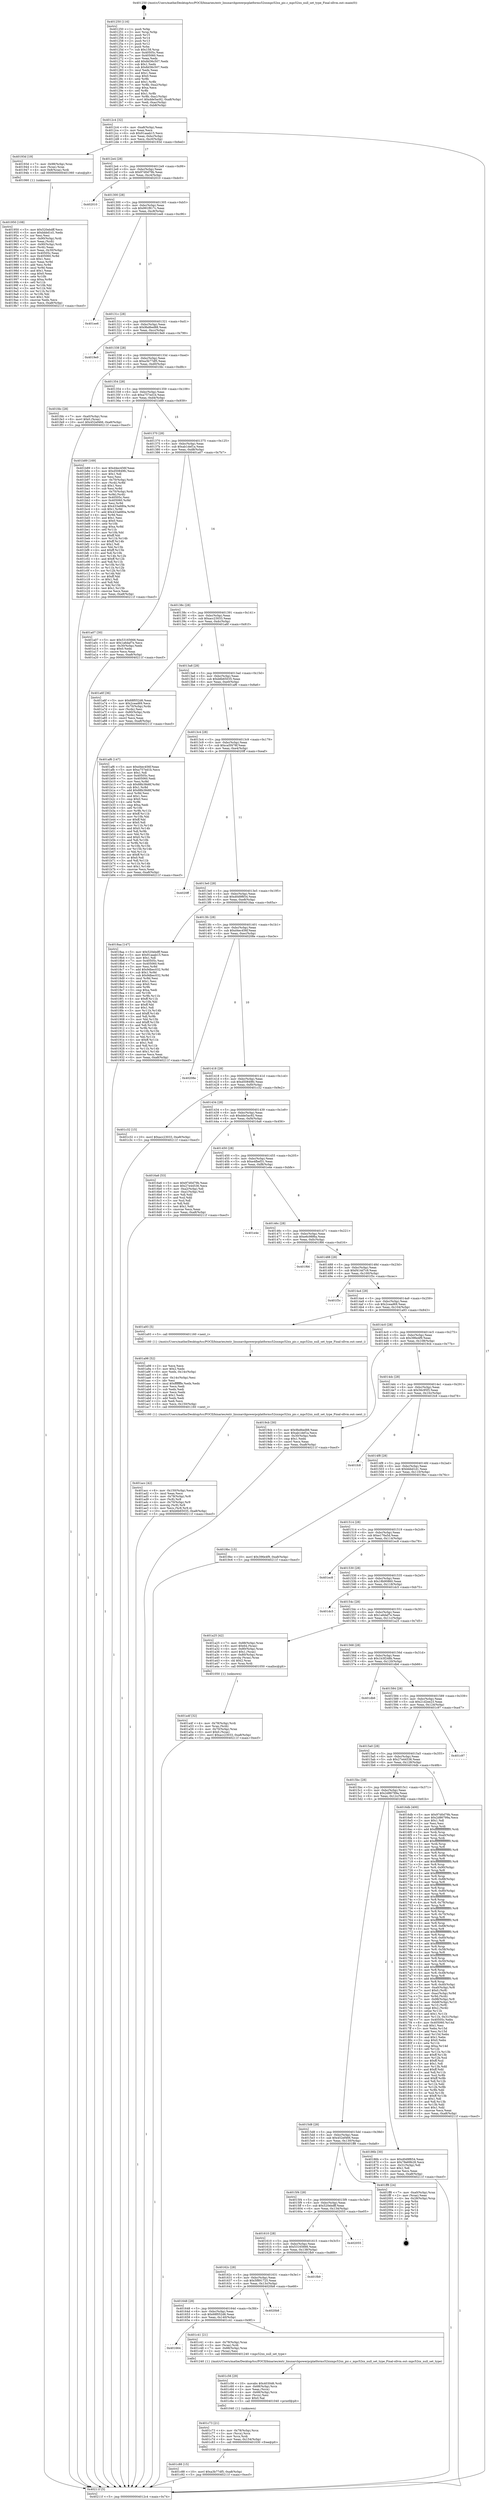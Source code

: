 digraph "0x401250" {
  label = "0x401250 (/mnt/c/Users/mathe/Desktop/tcc/POCII/binaries/extr_linuxarchpowerpcplatforms52xxmpc52xx_pic.c_mpc52xx_null_set_type_Final-ollvm.out::main(0))"
  labelloc = "t"
  node[shape=record]

  Entry [label="",width=0.3,height=0.3,shape=circle,fillcolor=black,style=filled]
  "0x4012c4" [label="{
     0x4012c4 [32]\l
     | [instrs]\l
     &nbsp;&nbsp;0x4012c4 \<+6\>: mov -0xa8(%rbp),%eax\l
     &nbsp;&nbsp;0x4012ca \<+2\>: mov %eax,%ecx\l
     &nbsp;&nbsp;0x4012cc \<+6\>: sub $0x91aaab15,%ecx\l
     &nbsp;&nbsp;0x4012d2 \<+6\>: mov %eax,-0xbc(%rbp)\l
     &nbsp;&nbsp;0x4012d8 \<+6\>: mov %ecx,-0xc0(%rbp)\l
     &nbsp;&nbsp;0x4012de \<+6\>: je 000000000040193d \<main+0x6ed\>\l
  }"]
  "0x40193d" [label="{
     0x40193d [19]\l
     | [instrs]\l
     &nbsp;&nbsp;0x40193d \<+7\>: mov -0x98(%rbp),%rax\l
     &nbsp;&nbsp;0x401944 \<+3\>: mov (%rax),%rax\l
     &nbsp;&nbsp;0x401947 \<+4\>: mov 0x8(%rax),%rdi\l
     &nbsp;&nbsp;0x40194b \<+5\>: call 0000000000401060 \<atoi@plt\>\l
     | [calls]\l
     &nbsp;&nbsp;0x401060 \{1\} (unknown)\l
  }"]
  "0x4012e4" [label="{
     0x4012e4 [28]\l
     | [instrs]\l
     &nbsp;&nbsp;0x4012e4 \<+5\>: jmp 00000000004012e9 \<main+0x99\>\l
     &nbsp;&nbsp;0x4012e9 \<+6\>: mov -0xbc(%rbp),%eax\l
     &nbsp;&nbsp;0x4012ef \<+5\>: sub $0x97d0d79b,%eax\l
     &nbsp;&nbsp;0x4012f4 \<+6\>: mov %eax,-0xc4(%rbp)\l
     &nbsp;&nbsp;0x4012fa \<+6\>: je 0000000000402010 \<main+0xdc0\>\l
  }"]
  Exit [label="",width=0.3,height=0.3,shape=circle,fillcolor=black,style=filled,peripheries=2]
  "0x402010" [label="{
     0x402010\l
  }", style=dashed]
  "0x401300" [label="{
     0x401300 [28]\l
     | [instrs]\l
     &nbsp;&nbsp;0x401300 \<+5\>: jmp 0000000000401305 \<main+0xb5\>\l
     &nbsp;&nbsp;0x401305 \<+6\>: mov -0xbc(%rbp),%eax\l
     &nbsp;&nbsp;0x40130b \<+5\>: sub $0x991f817c,%eax\l
     &nbsp;&nbsp;0x401310 \<+6\>: mov %eax,-0xc8(%rbp)\l
     &nbsp;&nbsp;0x401316 \<+6\>: je 0000000000401ee6 \<main+0xc96\>\l
  }"]
  "0x401c88" [label="{
     0x401c88 [15]\l
     | [instrs]\l
     &nbsp;&nbsp;0x401c88 \<+10\>: movl $0xa3b77df5,-0xa8(%rbp)\l
     &nbsp;&nbsp;0x401c92 \<+5\>: jmp 000000000040211f \<main+0xecf\>\l
  }"]
  "0x401ee6" [label="{
     0x401ee6\l
  }", style=dashed]
  "0x40131c" [label="{
     0x40131c [28]\l
     | [instrs]\l
     &nbsp;&nbsp;0x40131c \<+5\>: jmp 0000000000401321 \<main+0xd1\>\l
     &nbsp;&nbsp;0x401321 \<+6\>: mov -0xbc(%rbp),%eax\l
     &nbsp;&nbsp;0x401327 \<+5\>: sub $0x9bd6ed88,%eax\l
     &nbsp;&nbsp;0x40132c \<+6\>: mov %eax,-0xcc(%rbp)\l
     &nbsp;&nbsp;0x401332 \<+6\>: je 00000000004019e9 \<main+0x799\>\l
  }"]
  "0x401c73" [label="{
     0x401c73 [21]\l
     | [instrs]\l
     &nbsp;&nbsp;0x401c73 \<+4\>: mov -0x78(%rbp),%rcx\l
     &nbsp;&nbsp;0x401c77 \<+3\>: mov (%rcx),%rcx\l
     &nbsp;&nbsp;0x401c7a \<+3\>: mov %rcx,%rdi\l
     &nbsp;&nbsp;0x401c7d \<+6\>: mov %eax,-0x154(%rbp)\l
     &nbsp;&nbsp;0x401c83 \<+5\>: call 0000000000401030 \<free@plt\>\l
     | [calls]\l
     &nbsp;&nbsp;0x401030 \{1\} (unknown)\l
  }"]
  "0x4019e9" [label="{
     0x4019e9\l
  }", style=dashed]
  "0x401338" [label="{
     0x401338 [28]\l
     | [instrs]\l
     &nbsp;&nbsp;0x401338 \<+5\>: jmp 000000000040133d \<main+0xed\>\l
     &nbsp;&nbsp;0x40133d \<+6\>: mov -0xbc(%rbp),%eax\l
     &nbsp;&nbsp;0x401343 \<+5\>: sub $0xa3b77df5,%eax\l
     &nbsp;&nbsp;0x401348 \<+6\>: mov %eax,-0xd0(%rbp)\l
     &nbsp;&nbsp;0x40134e \<+6\>: je 0000000000401fdc \<main+0xd8c\>\l
  }"]
  "0x401c56" [label="{
     0x401c56 [29]\l
     | [instrs]\l
     &nbsp;&nbsp;0x401c56 \<+10\>: movabs $0x4030d6,%rdi\l
     &nbsp;&nbsp;0x401c60 \<+4\>: mov -0x68(%rbp),%rcx\l
     &nbsp;&nbsp;0x401c64 \<+2\>: mov %eax,(%rcx)\l
     &nbsp;&nbsp;0x401c66 \<+4\>: mov -0x68(%rbp),%rcx\l
     &nbsp;&nbsp;0x401c6a \<+2\>: mov (%rcx),%esi\l
     &nbsp;&nbsp;0x401c6c \<+2\>: mov $0x0,%al\l
     &nbsp;&nbsp;0x401c6e \<+5\>: call 0000000000401040 \<printf@plt\>\l
     | [calls]\l
     &nbsp;&nbsp;0x401040 \{1\} (unknown)\l
  }"]
  "0x401fdc" [label="{
     0x401fdc [28]\l
     | [instrs]\l
     &nbsp;&nbsp;0x401fdc \<+7\>: mov -0xa0(%rbp),%rax\l
     &nbsp;&nbsp;0x401fe3 \<+6\>: movl $0x0,(%rax)\l
     &nbsp;&nbsp;0x401fe9 \<+10\>: movl $0x452ef466,-0xa8(%rbp)\l
     &nbsp;&nbsp;0x401ff3 \<+5\>: jmp 000000000040211f \<main+0xecf\>\l
  }"]
  "0x401354" [label="{
     0x401354 [28]\l
     | [instrs]\l
     &nbsp;&nbsp;0x401354 \<+5\>: jmp 0000000000401359 \<main+0x109\>\l
     &nbsp;&nbsp;0x401359 \<+6\>: mov -0xbc(%rbp),%eax\l
     &nbsp;&nbsp;0x40135f \<+5\>: sub $0xa757ed1b,%eax\l
     &nbsp;&nbsp;0x401364 \<+6\>: mov %eax,-0xd4(%rbp)\l
     &nbsp;&nbsp;0x40136a \<+6\>: je 0000000000401b89 \<main+0x939\>\l
  }"]
  "0x401664" [label="{
     0x401664\l
  }", style=dashed]
  "0x401b89" [label="{
     0x401b89 [169]\l
     | [instrs]\l
     &nbsp;&nbsp;0x401b89 \<+5\>: mov $0xd4ec456f,%eax\l
     &nbsp;&nbsp;0x401b8e \<+5\>: mov $0xd50849fc,%ecx\l
     &nbsp;&nbsp;0x401b93 \<+2\>: mov $0x1,%dl\l
     &nbsp;&nbsp;0x401b95 \<+2\>: xor %esi,%esi\l
     &nbsp;&nbsp;0x401b97 \<+4\>: mov -0x70(%rbp),%rdi\l
     &nbsp;&nbsp;0x401b9b \<+3\>: mov (%rdi),%r8d\l
     &nbsp;&nbsp;0x401b9e \<+3\>: sub $0x1,%esi\l
     &nbsp;&nbsp;0x401ba1 \<+3\>: sub %esi,%r8d\l
     &nbsp;&nbsp;0x401ba4 \<+4\>: mov -0x70(%rbp),%rdi\l
     &nbsp;&nbsp;0x401ba8 \<+3\>: mov %r8d,(%rdi)\l
     &nbsp;&nbsp;0x401bab \<+7\>: mov 0x40505c,%esi\l
     &nbsp;&nbsp;0x401bb2 \<+8\>: mov 0x405060,%r8d\l
     &nbsp;&nbsp;0x401bba \<+3\>: mov %esi,%r9d\l
     &nbsp;&nbsp;0x401bbd \<+7\>: sub $0x433a680a,%r9d\l
     &nbsp;&nbsp;0x401bc4 \<+4\>: sub $0x1,%r9d\l
     &nbsp;&nbsp;0x401bc8 \<+7\>: add $0x433a680a,%r9d\l
     &nbsp;&nbsp;0x401bcf \<+4\>: imul %r9d,%esi\l
     &nbsp;&nbsp;0x401bd3 \<+3\>: and $0x1,%esi\l
     &nbsp;&nbsp;0x401bd6 \<+3\>: cmp $0x0,%esi\l
     &nbsp;&nbsp;0x401bd9 \<+4\>: sete %r10b\l
     &nbsp;&nbsp;0x401bdd \<+4\>: cmp $0xa,%r8d\l
     &nbsp;&nbsp;0x401be1 \<+4\>: setl %r11b\l
     &nbsp;&nbsp;0x401be5 \<+3\>: mov %r10b,%bl\l
     &nbsp;&nbsp;0x401be8 \<+3\>: xor $0xff,%bl\l
     &nbsp;&nbsp;0x401beb \<+3\>: mov %r11b,%r14b\l
     &nbsp;&nbsp;0x401bee \<+4\>: xor $0xff,%r14b\l
     &nbsp;&nbsp;0x401bf2 \<+3\>: xor $0x1,%dl\l
     &nbsp;&nbsp;0x401bf5 \<+3\>: mov %bl,%r15b\l
     &nbsp;&nbsp;0x401bf8 \<+4\>: and $0xff,%r15b\l
     &nbsp;&nbsp;0x401bfc \<+3\>: and %dl,%r10b\l
     &nbsp;&nbsp;0x401bff \<+3\>: mov %r14b,%r12b\l
     &nbsp;&nbsp;0x401c02 \<+4\>: and $0xff,%r12b\l
     &nbsp;&nbsp;0x401c06 \<+3\>: and %dl,%r11b\l
     &nbsp;&nbsp;0x401c09 \<+3\>: or %r10b,%r15b\l
     &nbsp;&nbsp;0x401c0c \<+3\>: or %r11b,%r12b\l
     &nbsp;&nbsp;0x401c0f \<+3\>: xor %r12b,%r15b\l
     &nbsp;&nbsp;0x401c12 \<+3\>: or %r14b,%bl\l
     &nbsp;&nbsp;0x401c15 \<+3\>: xor $0xff,%bl\l
     &nbsp;&nbsp;0x401c18 \<+3\>: or $0x1,%dl\l
     &nbsp;&nbsp;0x401c1b \<+2\>: and %dl,%bl\l
     &nbsp;&nbsp;0x401c1d \<+3\>: or %bl,%r15b\l
     &nbsp;&nbsp;0x401c20 \<+4\>: test $0x1,%r15b\l
     &nbsp;&nbsp;0x401c24 \<+3\>: cmovne %ecx,%eax\l
     &nbsp;&nbsp;0x401c27 \<+6\>: mov %eax,-0xa8(%rbp)\l
     &nbsp;&nbsp;0x401c2d \<+5\>: jmp 000000000040211f \<main+0xecf\>\l
  }"]
  "0x401370" [label="{
     0x401370 [28]\l
     | [instrs]\l
     &nbsp;&nbsp;0x401370 \<+5\>: jmp 0000000000401375 \<main+0x125\>\l
     &nbsp;&nbsp;0x401375 \<+6\>: mov -0xbc(%rbp),%eax\l
     &nbsp;&nbsp;0x40137b \<+5\>: sub $0xab1def1a,%eax\l
     &nbsp;&nbsp;0x401380 \<+6\>: mov %eax,-0xd8(%rbp)\l
     &nbsp;&nbsp;0x401386 \<+6\>: je 0000000000401a07 \<main+0x7b7\>\l
  }"]
  "0x401c41" [label="{
     0x401c41 [21]\l
     | [instrs]\l
     &nbsp;&nbsp;0x401c41 \<+4\>: mov -0x78(%rbp),%rax\l
     &nbsp;&nbsp;0x401c45 \<+3\>: mov (%rax),%rdi\l
     &nbsp;&nbsp;0x401c48 \<+7\>: mov -0x88(%rbp),%rax\l
     &nbsp;&nbsp;0x401c4f \<+2\>: mov (%rax),%esi\l
     &nbsp;&nbsp;0x401c51 \<+5\>: call 0000000000401240 \<mpc52xx_null_set_type\>\l
     | [calls]\l
     &nbsp;&nbsp;0x401240 \{1\} (/mnt/c/Users/mathe/Desktop/tcc/POCII/binaries/extr_linuxarchpowerpcplatforms52xxmpc52xx_pic.c_mpc52xx_null_set_type_Final-ollvm.out::mpc52xx_null_set_type)\l
  }"]
  "0x401a07" [label="{
     0x401a07 [30]\l
     | [instrs]\l
     &nbsp;&nbsp;0x401a07 \<+5\>: mov $0x53165666,%eax\l
     &nbsp;&nbsp;0x401a0c \<+5\>: mov $0x1a6daf7e,%ecx\l
     &nbsp;&nbsp;0x401a11 \<+3\>: mov -0x30(%rbp),%edx\l
     &nbsp;&nbsp;0x401a14 \<+3\>: cmp $0x0,%edx\l
     &nbsp;&nbsp;0x401a17 \<+3\>: cmove %ecx,%eax\l
     &nbsp;&nbsp;0x401a1a \<+6\>: mov %eax,-0xa8(%rbp)\l
     &nbsp;&nbsp;0x401a20 \<+5\>: jmp 000000000040211f \<main+0xecf\>\l
  }"]
  "0x40138c" [label="{
     0x40138c [28]\l
     | [instrs]\l
     &nbsp;&nbsp;0x40138c \<+5\>: jmp 0000000000401391 \<main+0x141\>\l
     &nbsp;&nbsp;0x401391 \<+6\>: mov -0xbc(%rbp),%eax\l
     &nbsp;&nbsp;0x401397 \<+5\>: sub $0xacc23033,%eax\l
     &nbsp;&nbsp;0x40139c \<+6\>: mov %eax,-0xdc(%rbp)\l
     &nbsp;&nbsp;0x4013a2 \<+6\>: je 0000000000401a6f \<main+0x81f\>\l
  }"]
  "0x401648" [label="{
     0x401648 [28]\l
     | [instrs]\l
     &nbsp;&nbsp;0x401648 \<+5\>: jmp 000000000040164d \<main+0x3fd\>\l
     &nbsp;&nbsp;0x40164d \<+6\>: mov -0xbc(%rbp),%eax\l
     &nbsp;&nbsp;0x401653 \<+5\>: sub $0x68f052d6,%eax\l
     &nbsp;&nbsp;0x401658 \<+6\>: mov %eax,-0x140(%rbp)\l
     &nbsp;&nbsp;0x40165e \<+6\>: je 0000000000401c41 \<main+0x9f1\>\l
  }"]
  "0x401a6f" [label="{
     0x401a6f [36]\l
     | [instrs]\l
     &nbsp;&nbsp;0x401a6f \<+5\>: mov $0x68f052d6,%eax\l
     &nbsp;&nbsp;0x401a74 \<+5\>: mov $0x2cead69,%ecx\l
     &nbsp;&nbsp;0x401a79 \<+4\>: mov -0x70(%rbp),%rdx\l
     &nbsp;&nbsp;0x401a7d \<+2\>: mov (%rdx),%esi\l
     &nbsp;&nbsp;0x401a7f \<+4\>: mov -0x80(%rbp),%rdx\l
     &nbsp;&nbsp;0x401a83 \<+2\>: cmp (%rdx),%esi\l
     &nbsp;&nbsp;0x401a85 \<+3\>: cmovl %ecx,%eax\l
     &nbsp;&nbsp;0x401a88 \<+6\>: mov %eax,-0xa8(%rbp)\l
     &nbsp;&nbsp;0x401a8e \<+5\>: jmp 000000000040211f \<main+0xecf\>\l
  }"]
  "0x4013a8" [label="{
     0x4013a8 [28]\l
     | [instrs]\l
     &nbsp;&nbsp;0x4013a8 \<+5\>: jmp 00000000004013ad \<main+0x15d\>\l
     &nbsp;&nbsp;0x4013ad \<+6\>: mov -0xbc(%rbp),%eax\l
     &nbsp;&nbsp;0x4013b3 \<+5\>: sub $0xb6b65035,%eax\l
     &nbsp;&nbsp;0x4013b8 \<+6\>: mov %eax,-0xe0(%rbp)\l
     &nbsp;&nbsp;0x4013be \<+6\>: je 0000000000401af6 \<main+0x8a6\>\l
  }"]
  "0x4020b8" [label="{
     0x4020b8\l
  }", style=dashed]
  "0x401af6" [label="{
     0x401af6 [147]\l
     | [instrs]\l
     &nbsp;&nbsp;0x401af6 \<+5\>: mov $0xd4ec456f,%eax\l
     &nbsp;&nbsp;0x401afb \<+5\>: mov $0xa757ed1b,%ecx\l
     &nbsp;&nbsp;0x401b00 \<+2\>: mov $0x1,%dl\l
     &nbsp;&nbsp;0x401b02 \<+7\>: mov 0x40505c,%esi\l
     &nbsp;&nbsp;0x401b09 \<+7\>: mov 0x405060,%edi\l
     &nbsp;&nbsp;0x401b10 \<+3\>: mov %esi,%r8d\l
     &nbsp;&nbsp;0x401b13 \<+7\>: sub $0x88b38d6f,%r8d\l
     &nbsp;&nbsp;0x401b1a \<+4\>: sub $0x1,%r8d\l
     &nbsp;&nbsp;0x401b1e \<+7\>: add $0x88b38d6f,%r8d\l
     &nbsp;&nbsp;0x401b25 \<+4\>: imul %r8d,%esi\l
     &nbsp;&nbsp;0x401b29 \<+3\>: and $0x1,%esi\l
     &nbsp;&nbsp;0x401b2c \<+3\>: cmp $0x0,%esi\l
     &nbsp;&nbsp;0x401b2f \<+4\>: sete %r9b\l
     &nbsp;&nbsp;0x401b33 \<+3\>: cmp $0xa,%edi\l
     &nbsp;&nbsp;0x401b36 \<+4\>: setl %r10b\l
     &nbsp;&nbsp;0x401b3a \<+3\>: mov %r9b,%r11b\l
     &nbsp;&nbsp;0x401b3d \<+4\>: xor $0xff,%r11b\l
     &nbsp;&nbsp;0x401b41 \<+3\>: mov %r10b,%bl\l
     &nbsp;&nbsp;0x401b44 \<+3\>: xor $0xff,%bl\l
     &nbsp;&nbsp;0x401b47 \<+3\>: xor $0x0,%dl\l
     &nbsp;&nbsp;0x401b4a \<+3\>: mov %r11b,%r14b\l
     &nbsp;&nbsp;0x401b4d \<+4\>: and $0x0,%r14b\l
     &nbsp;&nbsp;0x401b51 \<+3\>: and %dl,%r9b\l
     &nbsp;&nbsp;0x401b54 \<+3\>: mov %bl,%r15b\l
     &nbsp;&nbsp;0x401b57 \<+4\>: and $0x0,%r15b\l
     &nbsp;&nbsp;0x401b5b \<+3\>: and %dl,%r10b\l
     &nbsp;&nbsp;0x401b5e \<+3\>: or %r9b,%r14b\l
     &nbsp;&nbsp;0x401b61 \<+3\>: or %r10b,%r15b\l
     &nbsp;&nbsp;0x401b64 \<+3\>: xor %r15b,%r14b\l
     &nbsp;&nbsp;0x401b67 \<+3\>: or %bl,%r11b\l
     &nbsp;&nbsp;0x401b6a \<+4\>: xor $0xff,%r11b\l
     &nbsp;&nbsp;0x401b6e \<+3\>: or $0x0,%dl\l
     &nbsp;&nbsp;0x401b71 \<+3\>: and %dl,%r11b\l
     &nbsp;&nbsp;0x401b74 \<+3\>: or %r11b,%r14b\l
     &nbsp;&nbsp;0x401b77 \<+4\>: test $0x1,%r14b\l
     &nbsp;&nbsp;0x401b7b \<+3\>: cmovne %ecx,%eax\l
     &nbsp;&nbsp;0x401b7e \<+6\>: mov %eax,-0xa8(%rbp)\l
     &nbsp;&nbsp;0x401b84 \<+5\>: jmp 000000000040211f \<main+0xecf\>\l
  }"]
  "0x4013c4" [label="{
     0x4013c4 [28]\l
     | [instrs]\l
     &nbsp;&nbsp;0x4013c4 \<+5\>: jmp 00000000004013c9 \<main+0x179\>\l
     &nbsp;&nbsp;0x4013c9 \<+6\>: mov -0xbc(%rbp),%eax\l
     &nbsp;&nbsp;0x4013cf \<+5\>: sub $0xca5f478f,%eax\l
     &nbsp;&nbsp;0x4013d4 \<+6\>: mov %eax,-0xe4(%rbp)\l
     &nbsp;&nbsp;0x4013da \<+6\>: je 00000000004020ff \<main+0xeaf\>\l
  }"]
  "0x40162c" [label="{
     0x40162c [28]\l
     | [instrs]\l
     &nbsp;&nbsp;0x40162c \<+5\>: jmp 0000000000401631 \<main+0x3e1\>\l
     &nbsp;&nbsp;0x401631 \<+6\>: mov -0xbc(%rbp),%eax\l
     &nbsp;&nbsp;0x401637 \<+5\>: sub $0x5f891725,%eax\l
     &nbsp;&nbsp;0x40163c \<+6\>: mov %eax,-0x13c(%rbp)\l
     &nbsp;&nbsp;0x401642 \<+6\>: je 00000000004020b8 \<main+0xe68\>\l
  }"]
  "0x4020ff" [label="{
     0x4020ff\l
  }", style=dashed]
  "0x4013e0" [label="{
     0x4013e0 [28]\l
     | [instrs]\l
     &nbsp;&nbsp;0x4013e0 \<+5\>: jmp 00000000004013e5 \<main+0x195\>\l
     &nbsp;&nbsp;0x4013e5 \<+6\>: mov -0xbc(%rbp),%eax\l
     &nbsp;&nbsp;0x4013eb \<+5\>: sub $0xd0d9f654,%eax\l
     &nbsp;&nbsp;0x4013f0 \<+6\>: mov %eax,-0xe8(%rbp)\l
     &nbsp;&nbsp;0x4013f6 \<+6\>: je 00000000004018aa \<main+0x65a\>\l
  }"]
  "0x401fb9" [label="{
     0x401fb9\l
  }", style=dashed]
  "0x4018aa" [label="{
     0x4018aa [147]\l
     | [instrs]\l
     &nbsp;&nbsp;0x4018aa \<+5\>: mov $0x520ebdff,%eax\l
     &nbsp;&nbsp;0x4018af \<+5\>: mov $0x91aaab15,%ecx\l
     &nbsp;&nbsp;0x4018b4 \<+2\>: mov $0x1,%dl\l
     &nbsp;&nbsp;0x4018b6 \<+7\>: mov 0x40505c,%esi\l
     &nbsp;&nbsp;0x4018bd \<+7\>: mov 0x405060,%edi\l
     &nbsp;&nbsp;0x4018c4 \<+3\>: mov %esi,%r8d\l
     &nbsp;&nbsp;0x4018c7 \<+7\>: add $0x9dbec032,%r8d\l
     &nbsp;&nbsp;0x4018ce \<+4\>: sub $0x1,%r8d\l
     &nbsp;&nbsp;0x4018d2 \<+7\>: sub $0x9dbec032,%r8d\l
     &nbsp;&nbsp;0x4018d9 \<+4\>: imul %r8d,%esi\l
     &nbsp;&nbsp;0x4018dd \<+3\>: and $0x1,%esi\l
     &nbsp;&nbsp;0x4018e0 \<+3\>: cmp $0x0,%esi\l
     &nbsp;&nbsp;0x4018e3 \<+4\>: sete %r9b\l
     &nbsp;&nbsp;0x4018e7 \<+3\>: cmp $0xa,%edi\l
     &nbsp;&nbsp;0x4018ea \<+4\>: setl %r10b\l
     &nbsp;&nbsp;0x4018ee \<+3\>: mov %r9b,%r11b\l
     &nbsp;&nbsp;0x4018f1 \<+4\>: xor $0xff,%r11b\l
     &nbsp;&nbsp;0x4018f5 \<+3\>: mov %r10b,%bl\l
     &nbsp;&nbsp;0x4018f8 \<+3\>: xor $0xff,%bl\l
     &nbsp;&nbsp;0x4018fb \<+3\>: xor $0x1,%dl\l
     &nbsp;&nbsp;0x4018fe \<+3\>: mov %r11b,%r14b\l
     &nbsp;&nbsp;0x401901 \<+4\>: and $0xff,%r14b\l
     &nbsp;&nbsp;0x401905 \<+3\>: and %dl,%r9b\l
     &nbsp;&nbsp;0x401908 \<+3\>: mov %bl,%r15b\l
     &nbsp;&nbsp;0x40190b \<+4\>: and $0xff,%r15b\l
     &nbsp;&nbsp;0x40190f \<+3\>: and %dl,%r10b\l
     &nbsp;&nbsp;0x401912 \<+3\>: or %r9b,%r14b\l
     &nbsp;&nbsp;0x401915 \<+3\>: or %r10b,%r15b\l
     &nbsp;&nbsp;0x401918 \<+3\>: xor %r15b,%r14b\l
     &nbsp;&nbsp;0x40191b \<+3\>: or %bl,%r11b\l
     &nbsp;&nbsp;0x40191e \<+4\>: xor $0xff,%r11b\l
     &nbsp;&nbsp;0x401922 \<+3\>: or $0x1,%dl\l
     &nbsp;&nbsp;0x401925 \<+3\>: and %dl,%r11b\l
     &nbsp;&nbsp;0x401928 \<+3\>: or %r11b,%r14b\l
     &nbsp;&nbsp;0x40192b \<+4\>: test $0x1,%r14b\l
     &nbsp;&nbsp;0x40192f \<+3\>: cmovne %ecx,%eax\l
     &nbsp;&nbsp;0x401932 \<+6\>: mov %eax,-0xa8(%rbp)\l
     &nbsp;&nbsp;0x401938 \<+5\>: jmp 000000000040211f \<main+0xecf\>\l
  }"]
  "0x4013fc" [label="{
     0x4013fc [28]\l
     | [instrs]\l
     &nbsp;&nbsp;0x4013fc \<+5\>: jmp 0000000000401401 \<main+0x1b1\>\l
     &nbsp;&nbsp;0x401401 \<+6\>: mov -0xbc(%rbp),%eax\l
     &nbsp;&nbsp;0x401407 \<+5\>: sub $0xd4ec456f,%eax\l
     &nbsp;&nbsp;0x40140c \<+6\>: mov %eax,-0xec(%rbp)\l
     &nbsp;&nbsp;0x401412 \<+6\>: je 000000000040208e \<main+0xe3e\>\l
  }"]
  "0x401610" [label="{
     0x401610 [28]\l
     | [instrs]\l
     &nbsp;&nbsp;0x401610 \<+5\>: jmp 0000000000401615 \<main+0x3c5\>\l
     &nbsp;&nbsp;0x401615 \<+6\>: mov -0xbc(%rbp),%eax\l
     &nbsp;&nbsp;0x40161b \<+5\>: sub $0x53165666,%eax\l
     &nbsp;&nbsp;0x401620 \<+6\>: mov %eax,-0x138(%rbp)\l
     &nbsp;&nbsp;0x401626 \<+6\>: je 0000000000401fb9 \<main+0xd69\>\l
  }"]
  "0x40208e" [label="{
     0x40208e\l
  }", style=dashed]
  "0x401418" [label="{
     0x401418 [28]\l
     | [instrs]\l
     &nbsp;&nbsp;0x401418 \<+5\>: jmp 000000000040141d \<main+0x1cd\>\l
     &nbsp;&nbsp;0x40141d \<+6\>: mov -0xbc(%rbp),%eax\l
     &nbsp;&nbsp;0x401423 \<+5\>: sub $0xd50849fc,%eax\l
     &nbsp;&nbsp;0x401428 \<+6\>: mov %eax,-0xf0(%rbp)\l
     &nbsp;&nbsp;0x40142e \<+6\>: je 0000000000401c32 \<main+0x9e2\>\l
  }"]
  "0x402055" [label="{
     0x402055\l
  }", style=dashed]
  "0x401c32" [label="{
     0x401c32 [15]\l
     | [instrs]\l
     &nbsp;&nbsp;0x401c32 \<+10\>: movl $0xacc23033,-0xa8(%rbp)\l
     &nbsp;&nbsp;0x401c3c \<+5\>: jmp 000000000040211f \<main+0xecf\>\l
  }"]
  "0x401434" [label="{
     0x401434 [28]\l
     | [instrs]\l
     &nbsp;&nbsp;0x401434 \<+5\>: jmp 0000000000401439 \<main+0x1e9\>\l
     &nbsp;&nbsp;0x401439 \<+6\>: mov -0xbc(%rbp),%eax\l
     &nbsp;&nbsp;0x40143f \<+5\>: sub $0xdde5ac92,%eax\l
     &nbsp;&nbsp;0x401444 \<+6\>: mov %eax,-0xf4(%rbp)\l
     &nbsp;&nbsp;0x40144a \<+6\>: je 00000000004016a6 \<main+0x456\>\l
  }"]
  "0x4015f4" [label="{
     0x4015f4 [28]\l
     | [instrs]\l
     &nbsp;&nbsp;0x4015f4 \<+5\>: jmp 00000000004015f9 \<main+0x3a9\>\l
     &nbsp;&nbsp;0x4015f9 \<+6\>: mov -0xbc(%rbp),%eax\l
     &nbsp;&nbsp;0x4015ff \<+5\>: sub $0x520ebdff,%eax\l
     &nbsp;&nbsp;0x401604 \<+6\>: mov %eax,-0x134(%rbp)\l
     &nbsp;&nbsp;0x40160a \<+6\>: je 0000000000402055 \<main+0xe05\>\l
  }"]
  "0x4016a6" [label="{
     0x4016a6 [53]\l
     | [instrs]\l
     &nbsp;&nbsp;0x4016a6 \<+5\>: mov $0x97d0d79b,%eax\l
     &nbsp;&nbsp;0x4016ab \<+5\>: mov $0x27e44536,%ecx\l
     &nbsp;&nbsp;0x4016b0 \<+6\>: mov -0xa2(%rbp),%dl\l
     &nbsp;&nbsp;0x4016b6 \<+7\>: mov -0xa1(%rbp),%sil\l
     &nbsp;&nbsp;0x4016bd \<+3\>: mov %dl,%dil\l
     &nbsp;&nbsp;0x4016c0 \<+3\>: and %sil,%dil\l
     &nbsp;&nbsp;0x4016c3 \<+3\>: xor %sil,%dl\l
     &nbsp;&nbsp;0x4016c6 \<+3\>: or %dl,%dil\l
     &nbsp;&nbsp;0x4016c9 \<+4\>: test $0x1,%dil\l
     &nbsp;&nbsp;0x4016cd \<+3\>: cmovne %ecx,%eax\l
     &nbsp;&nbsp;0x4016d0 \<+6\>: mov %eax,-0xa8(%rbp)\l
     &nbsp;&nbsp;0x4016d6 \<+5\>: jmp 000000000040211f \<main+0xecf\>\l
  }"]
  "0x401450" [label="{
     0x401450 [28]\l
     | [instrs]\l
     &nbsp;&nbsp;0x401450 \<+5\>: jmp 0000000000401455 \<main+0x205\>\l
     &nbsp;&nbsp;0x401455 \<+6\>: mov -0xbc(%rbp),%eax\l
     &nbsp;&nbsp;0x40145b \<+5\>: sub $0xe4fbef31,%eax\l
     &nbsp;&nbsp;0x401460 \<+6\>: mov %eax,-0xf8(%rbp)\l
     &nbsp;&nbsp;0x401466 \<+6\>: je 0000000000401e4e \<main+0xbfe\>\l
  }"]
  "0x40211f" [label="{
     0x40211f [5]\l
     | [instrs]\l
     &nbsp;&nbsp;0x40211f \<+5\>: jmp 00000000004012c4 \<main+0x74\>\l
  }"]
  "0x401250" [label="{
     0x401250 [116]\l
     | [instrs]\l
     &nbsp;&nbsp;0x401250 \<+1\>: push %rbp\l
     &nbsp;&nbsp;0x401251 \<+3\>: mov %rsp,%rbp\l
     &nbsp;&nbsp;0x401254 \<+2\>: push %r15\l
     &nbsp;&nbsp;0x401256 \<+2\>: push %r14\l
     &nbsp;&nbsp;0x401258 \<+2\>: push %r13\l
     &nbsp;&nbsp;0x40125a \<+2\>: push %r12\l
     &nbsp;&nbsp;0x40125c \<+1\>: push %rbx\l
     &nbsp;&nbsp;0x40125d \<+7\>: sub $0x158,%rsp\l
     &nbsp;&nbsp;0x401264 \<+7\>: mov 0x40505c,%eax\l
     &nbsp;&nbsp;0x40126b \<+7\>: mov 0x405060,%ecx\l
     &nbsp;&nbsp;0x401272 \<+2\>: mov %eax,%edx\l
     &nbsp;&nbsp;0x401274 \<+6\>: add $0x8d36c507,%edx\l
     &nbsp;&nbsp;0x40127a \<+3\>: sub $0x1,%edx\l
     &nbsp;&nbsp;0x40127d \<+6\>: sub $0x8d36c507,%edx\l
     &nbsp;&nbsp;0x401283 \<+3\>: imul %edx,%eax\l
     &nbsp;&nbsp;0x401286 \<+3\>: and $0x1,%eax\l
     &nbsp;&nbsp;0x401289 \<+3\>: cmp $0x0,%eax\l
     &nbsp;&nbsp;0x40128c \<+4\>: sete %r8b\l
     &nbsp;&nbsp;0x401290 \<+4\>: and $0x1,%r8b\l
     &nbsp;&nbsp;0x401294 \<+7\>: mov %r8b,-0xa2(%rbp)\l
     &nbsp;&nbsp;0x40129b \<+3\>: cmp $0xa,%ecx\l
     &nbsp;&nbsp;0x40129e \<+4\>: setl %r8b\l
     &nbsp;&nbsp;0x4012a2 \<+4\>: and $0x1,%r8b\l
     &nbsp;&nbsp;0x4012a6 \<+7\>: mov %r8b,-0xa1(%rbp)\l
     &nbsp;&nbsp;0x4012ad \<+10\>: movl $0xdde5ac92,-0xa8(%rbp)\l
     &nbsp;&nbsp;0x4012b7 \<+6\>: mov %edi,-0xac(%rbp)\l
     &nbsp;&nbsp;0x4012bd \<+7\>: mov %rsi,-0xb8(%rbp)\l
  }"]
  "0x401ff8" [label="{
     0x401ff8 [24]\l
     | [instrs]\l
     &nbsp;&nbsp;0x401ff8 \<+7\>: mov -0xa0(%rbp),%rax\l
     &nbsp;&nbsp;0x401fff \<+2\>: mov (%rax),%eax\l
     &nbsp;&nbsp;0x402001 \<+4\>: lea -0x28(%rbp),%rsp\l
     &nbsp;&nbsp;0x402005 \<+1\>: pop %rbx\l
     &nbsp;&nbsp;0x402006 \<+2\>: pop %r12\l
     &nbsp;&nbsp;0x402008 \<+2\>: pop %r13\l
     &nbsp;&nbsp;0x40200a \<+2\>: pop %r14\l
     &nbsp;&nbsp;0x40200c \<+2\>: pop %r15\l
     &nbsp;&nbsp;0x40200e \<+1\>: pop %rbp\l
     &nbsp;&nbsp;0x40200f \<+1\>: ret\l
  }"]
  "0x401e4e" [label="{
     0x401e4e\l
  }", style=dashed]
  "0x40146c" [label="{
     0x40146c [28]\l
     | [instrs]\l
     &nbsp;&nbsp;0x40146c \<+5\>: jmp 0000000000401471 \<main+0x221\>\l
     &nbsp;&nbsp;0x401471 \<+6\>: mov -0xbc(%rbp),%eax\l
     &nbsp;&nbsp;0x401477 \<+5\>: sub $0xe6c98f6a,%eax\l
     &nbsp;&nbsp;0x40147c \<+6\>: mov %eax,-0xfc(%rbp)\l
     &nbsp;&nbsp;0x401482 \<+6\>: je 0000000000401f66 \<main+0xd16\>\l
  }"]
  "0x401acc" [label="{
     0x401acc [42]\l
     | [instrs]\l
     &nbsp;&nbsp;0x401acc \<+6\>: mov -0x150(%rbp),%ecx\l
     &nbsp;&nbsp;0x401ad2 \<+3\>: imul %eax,%ecx\l
     &nbsp;&nbsp;0x401ad5 \<+4\>: mov -0x78(%rbp),%r8\l
     &nbsp;&nbsp;0x401ad9 \<+3\>: mov (%r8),%r8\l
     &nbsp;&nbsp;0x401adc \<+4\>: mov -0x70(%rbp),%r9\l
     &nbsp;&nbsp;0x401ae0 \<+3\>: movslq (%r9),%r9\l
     &nbsp;&nbsp;0x401ae3 \<+4\>: mov %ecx,(%r8,%r9,4)\l
     &nbsp;&nbsp;0x401ae7 \<+10\>: movl $0xb6b65035,-0xa8(%rbp)\l
     &nbsp;&nbsp;0x401af1 \<+5\>: jmp 000000000040211f \<main+0xecf\>\l
  }"]
  "0x401f66" [label="{
     0x401f66\l
  }", style=dashed]
  "0x401488" [label="{
     0x401488 [28]\l
     | [instrs]\l
     &nbsp;&nbsp;0x401488 \<+5\>: jmp 000000000040148d \<main+0x23d\>\l
     &nbsp;&nbsp;0x40148d \<+6\>: mov -0xbc(%rbp),%eax\l
     &nbsp;&nbsp;0x401493 \<+5\>: sub $0xf414d7c9,%eax\l
     &nbsp;&nbsp;0x401498 \<+6\>: mov %eax,-0x100(%rbp)\l
     &nbsp;&nbsp;0x40149e \<+6\>: je 0000000000401f3c \<main+0xcec\>\l
  }"]
  "0x401a98" [label="{
     0x401a98 [52]\l
     | [instrs]\l
     &nbsp;&nbsp;0x401a98 \<+2\>: xor %ecx,%ecx\l
     &nbsp;&nbsp;0x401a9a \<+5\>: mov $0x2,%edx\l
     &nbsp;&nbsp;0x401a9f \<+6\>: mov %edx,-0x14c(%rbp)\l
     &nbsp;&nbsp;0x401aa5 \<+1\>: cltd\l
     &nbsp;&nbsp;0x401aa6 \<+6\>: mov -0x14c(%rbp),%esi\l
     &nbsp;&nbsp;0x401aac \<+2\>: idiv %esi\l
     &nbsp;&nbsp;0x401aae \<+6\>: imul $0xfffffffe,%edx,%edx\l
     &nbsp;&nbsp;0x401ab4 \<+2\>: mov %ecx,%edi\l
     &nbsp;&nbsp;0x401ab6 \<+2\>: sub %edx,%edi\l
     &nbsp;&nbsp;0x401ab8 \<+2\>: mov %ecx,%edx\l
     &nbsp;&nbsp;0x401aba \<+3\>: sub $0x1,%edx\l
     &nbsp;&nbsp;0x401abd \<+2\>: add %edx,%edi\l
     &nbsp;&nbsp;0x401abf \<+2\>: sub %edi,%ecx\l
     &nbsp;&nbsp;0x401ac1 \<+6\>: mov %ecx,-0x150(%rbp)\l
     &nbsp;&nbsp;0x401ac7 \<+5\>: call 0000000000401160 \<next_i\>\l
     | [calls]\l
     &nbsp;&nbsp;0x401160 \{1\} (/mnt/c/Users/mathe/Desktop/tcc/POCII/binaries/extr_linuxarchpowerpcplatforms52xxmpc52xx_pic.c_mpc52xx_null_set_type_Final-ollvm.out::next_i)\l
  }"]
  "0x401f3c" [label="{
     0x401f3c\l
  }", style=dashed]
  "0x4014a4" [label="{
     0x4014a4 [28]\l
     | [instrs]\l
     &nbsp;&nbsp;0x4014a4 \<+5\>: jmp 00000000004014a9 \<main+0x259\>\l
     &nbsp;&nbsp;0x4014a9 \<+6\>: mov -0xbc(%rbp),%eax\l
     &nbsp;&nbsp;0x4014af \<+5\>: sub $0x2cead69,%eax\l
     &nbsp;&nbsp;0x4014b4 \<+6\>: mov %eax,-0x104(%rbp)\l
     &nbsp;&nbsp;0x4014ba \<+6\>: je 0000000000401a93 \<main+0x843\>\l
  }"]
  "0x401a4f" [label="{
     0x401a4f [32]\l
     | [instrs]\l
     &nbsp;&nbsp;0x401a4f \<+4\>: mov -0x78(%rbp),%rdi\l
     &nbsp;&nbsp;0x401a53 \<+3\>: mov %rax,(%rdi)\l
     &nbsp;&nbsp;0x401a56 \<+4\>: mov -0x70(%rbp),%rax\l
     &nbsp;&nbsp;0x401a5a \<+6\>: movl $0x0,(%rax)\l
     &nbsp;&nbsp;0x401a60 \<+10\>: movl $0xacc23033,-0xa8(%rbp)\l
     &nbsp;&nbsp;0x401a6a \<+5\>: jmp 000000000040211f \<main+0xecf\>\l
  }"]
  "0x401a93" [label="{
     0x401a93 [5]\l
     | [instrs]\l
     &nbsp;&nbsp;0x401a93 \<+5\>: call 0000000000401160 \<next_i\>\l
     | [calls]\l
     &nbsp;&nbsp;0x401160 \{1\} (/mnt/c/Users/mathe/Desktop/tcc/POCII/binaries/extr_linuxarchpowerpcplatforms52xxmpc52xx_pic.c_mpc52xx_null_set_type_Final-ollvm.out::next_i)\l
  }"]
  "0x4014c0" [label="{
     0x4014c0 [28]\l
     | [instrs]\l
     &nbsp;&nbsp;0x4014c0 \<+5\>: jmp 00000000004014c5 \<main+0x275\>\l
     &nbsp;&nbsp;0x4014c5 \<+6\>: mov -0xbc(%rbp),%eax\l
     &nbsp;&nbsp;0x4014cb \<+5\>: sub $0x396e4f9,%eax\l
     &nbsp;&nbsp;0x4014d0 \<+6\>: mov %eax,-0x108(%rbp)\l
     &nbsp;&nbsp;0x4014d6 \<+6\>: je 00000000004019cb \<main+0x77b\>\l
  }"]
  "0x401950" [label="{
     0x401950 [108]\l
     | [instrs]\l
     &nbsp;&nbsp;0x401950 \<+5\>: mov $0x520ebdff,%ecx\l
     &nbsp;&nbsp;0x401955 \<+5\>: mov $0xbbbd1d1,%edx\l
     &nbsp;&nbsp;0x40195a \<+2\>: xor %esi,%esi\l
     &nbsp;&nbsp;0x40195c \<+7\>: mov -0x90(%rbp),%rdi\l
     &nbsp;&nbsp;0x401963 \<+2\>: mov %eax,(%rdi)\l
     &nbsp;&nbsp;0x401965 \<+7\>: mov -0x90(%rbp),%rdi\l
     &nbsp;&nbsp;0x40196c \<+2\>: mov (%rdi),%eax\l
     &nbsp;&nbsp;0x40196e \<+3\>: mov %eax,-0x30(%rbp)\l
     &nbsp;&nbsp;0x401971 \<+7\>: mov 0x40505c,%eax\l
     &nbsp;&nbsp;0x401978 \<+8\>: mov 0x405060,%r8d\l
     &nbsp;&nbsp;0x401980 \<+3\>: sub $0x1,%esi\l
     &nbsp;&nbsp;0x401983 \<+3\>: mov %eax,%r9d\l
     &nbsp;&nbsp;0x401986 \<+3\>: add %esi,%r9d\l
     &nbsp;&nbsp;0x401989 \<+4\>: imul %r9d,%eax\l
     &nbsp;&nbsp;0x40198d \<+3\>: and $0x1,%eax\l
     &nbsp;&nbsp;0x401990 \<+3\>: cmp $0x0,%eax\l
     &nbsp;&nbsp;0x401993 \<+4\>: sete %r10b\l
     &nbsp;&nbsp;0x401997 \<+4\>: cmp $0xa,%r8d\l
     &nbsp;&nbsp;0x40199b \<+4\>: setl %r11b\l
     &nbsp;&nbsp;0x40199f \<+3\>: mov %r10b,%bl\l
     &nbsp;&nbsp;0x4019a2 \<+3\>: and %r11b,%bl\l
     &nbsp;&nbsp;0x4019a5 \<+3\>: xor %r11b,%r10b\l
     &nbsp;&nbsp;0x4019a8 \<+3\>: or %r10b,%bl\l
     &nbsp;&nbsp;0x4019ab \<+3\>: test $0x1,%bl\l
     &nbsp;&nbsp;0x4019ae \<+3\>: cmovne %edx,%ecx\l
     &nbsp;&nbsp;0x4019b1 \<+6\>: mov %ecx,-0xa8(%rbp)\l
     &nbsp;&nbsp;0x4019b7 \<+5\>: jmp 000000000040211f \<main+0xecf\>\l
  }"]
  "0x4019cb" [label="{
     0x4019cb [30]\l
     | [instrs]\l
     &nbsp;&nbsp;0x4019cb \<+5\>: mov $0x9bd6ed88,%eax\l
     &nbsp;&nbsp;0x4019d0 \<+5\>: mov $0xab1def1a,%ecx\l
     &nbsp;&nbsp;0x4019d5 \<+3\>: mov -0x30(%rbp),%edx\l
     &nbsp;&nbsp;0x4019d8 \<+3\>: cmp $0x1,%edx\l
     &nbsp;&nbsp;0x4019db \<+3\>: cmovl %ecx,%eax\l
     &nbsp;&nbsp;0x4019de \<+6\>: mov %eax,-0xa8(%rbp)\l
     &nbsp;&nbsp;0x4019e4 \<+5\>: jmp 000000000040211f \<main+0xecf\>\l
  }"]
  "0x4014dc" [label="{
     0x4014dc [28]\l
     | [instrs]\l
     &nbsp;&nbsp;0x4014dc \<+5\>: jmp 00000000004014e1 \<main+0x291\>\l
     &nbsp;&nbsp;0x4014e1 \<+6\>: mov -0xbc(%rbp),%eax\l
     &nbsp;&nbsp;0x4014e7 \<+5\>: sub $0x56c95f3,%eax\l
     &nbsp;&nbsp;0x4014ec \<+6\>: mov %eax,-0x10c(%rbp)\l
     &nbsp;&nbsp;0x4014f2 \<+6\>: je 0000000000401fc8 \<main+0xd78\>\l
  }"]
  "0x4015d8" [label="{
     0x4015d8 [28]\l
     | [instrs]\l
     &nbsp;&nbsp;0x4015d8 \<+5\>: jmp 00000000004015dd \<main+0x38d\>\l
     &nbsp;&nbsp;0x4015dd \<+6\>: mov -0xbc(%rbp),%eax\l
     &nbsp;&nbsp;0x4015e3 \<+5\>: sub $0x452ef466,%eax\l
     &nbsp;&nbsp;0x4015e8 \<+6\>: mov %eax,-0x130(%rbp)\l
     &nbsp;&nbsp;0x4015ee \<+6\>: je 0000000000401ff8 \<main+0xda8\>\l
  }"]
  "0x401fc8" [label="{
     0x401fc8\l
  }", style=dashed]
  "0x4014f8" [label="{
     0x4014f8 [28]\l
     | [instrs]\l
     &nbsp;&nbsp;0x4014f8 \<+5\>: jmp 00000000004014fd \<main+0x2ad\>\l
     &nbsp;&nbsp;0x4014fd \<+6\>: mov -0xbc(%rbp),%eax\l
     &nbsp;&nbsp;0x401503 \<+5\>: sub $0xbbbd1d1,%eax\l
     &nbsp;&nbsp;0x401508 \<+6\>: mov %eax,-0x110(%rbp)\l
     &nbsp;&nbsp;0x40150e \<+6\>: je 00000000004019bc \<main+0x76c\>\l
  }"]
  "0x40186b" [label="{
     0x40186b [30]\l
     | [instrs]\l
     &nbsp;&nbsp;0x40186b \<+5\>: mov $0xd0d9f654,%eax\l
     &nbsp;&nbsp;0x401870 \<+5\>: mov $0x78e69b28,%ecx\l
     &nbsp;&nbsp;0x401875 \<+3\>: mov -0x31(%rbp),%dl\l
     &nbsp;&nbsp;0x401878 \<+3\>: test $0x1,%dl\l
     &nbsp;&nbsp;0x40187b \<+3\>: cmovne %ecx,%eax\l
     &nbsp;&nbsp;0x40187e \<+6\>: mov %eax,-0xa8(%rbp)\l
     &nbsp;&nbsp;0x401884 \<+5\>: jmp 000000000040211f \<main+0xecf\>\l
  }"]
  "0x4019bc" [label="{
     0x4019bc [15]\l
     | [instrs]\l
     &nbsp;&nbsp;0x4019bc \<+10\>: movl $0x396e4f9,-0xa8(%rbp)\l
     &nbsp;&nbsp;0x4019c6 \<+5\>: jmp 000000000040211f \<main+0xecf\>\l
  }"]
  "0x401514" [label="{
     0x401514 [28]\l
     | [instrs]\l
     &nbsp;&nbsp;0x401514 \<+5\>: jmp 0000000000401519 \<main+0x2c9\>\l
     &nbsp;&nbsp;0x401519 \<+6\>: mov -0xbc(%rbp),%eax\l
     &nbsp;&nbsp;0x40151f \<+5\>: sub $0xe176a5d,%eax\l
     &nbsp;&nbsp;0x401524 \<+6\>: mov %eax,-0x114(%rbp)\l
     &nbsp;&nbsp;0x40152a \<+6\>: je 0000000000401ec8 \<main+0xc78\>\l
  }"]
  "0x4015bc" [label="{
     0x4015bc [28]\l
     | [instrs]\l
     &nbsp;&nbsp;0x4015bc \<+5\>: jmp 00000000004015c1 \<main+0x371\>\l
     &nbsp;&nbsp;0x4015c1 \<+6\>: mov -0xbc(%rbp),%eax\l
     &nbsp;&nbsp;0x4015c7 \<+5\>: sub $0x2d86799a,%eax\l
     &nbsp;&nbsp;0x4015cc \<+6\>: mov %eax,-0x12c(%rbp)\l
     &nbsp;&nbsp;0x4015d2 \<+6\>: je 000000000040186b \<main+0x61b\>\l
  }"]
  "0x401ec8" [label="{
     0x401ec8\l
  }", style=dashed]
  "0x401530" [label="{
     0x401530 [28]\l
     | [instrs]\l
     &nbsp;&nbsp;0x401530 \<+5\>: jmp 0000000000401535 \<main+0x2e5\>\l
     &nbsp;&nbsp;0x401535 \<+6\>: mov -0xbc(%rbp),%eax\l
     &nbsp;&nbsp;0x40153b \<+5\>: sub $0x18b90860,%eax\l
     &nbsp;&nbsp;0x401540 \<+6\>: mov %eax,-0x118(%rbp)\l
     &nbsp;&nbsp;0x401546 \<+6\>: je 0000000000401dc5 \<main+0xb75\>\l
  }"]
  "0x4016db" [label="{
     0x4016db [400]\l
     | [instrs]\l
     &nbsp;&nbsp;0x4016db \<+5\>: mov $0x97d0d79b,%eax\l
     &nbsp;&nbsp;0x4016e0 \<+5\>: mov $0x2d86799a,%ecx\l
     &nbsp;&nbsp;0x4016e5 \<+2\>: mov $0x1,%dl\l
     &nbsp;&nbsp;0x4016e7 \<+2\>: xor %esi,%esi\l
     &nbsp;&nbsp;0x4016e9 \<+3\>: mov %rsp,%rdi\l
     &nbsp;&nbsp;0x4016ec \<+4\>: add $0xfffffffffffffff0,%rdi\l
     &nbsp;&nbsp;0x4016f0 \<+3\>: mov %rdi,%rsp\l
     &nbsp;&nbsp;0x4016f3 \<+7\>: mov %rdi,-0xa0(%rbp)\l
     &nbsp;&nbsp;0x4016fa \<+3\>: mov %rsp,%rdi\l
     &nbsp;&nbsp;0x4016fd \<+4\>: add $0xfffffffffffffff0,%rdi\l
     &nbsp;&nbsp;0x401701 \<+3\>: mov %rdi,%rsp\l
     &nbsp;&nbsp;0x401704 \<+3\>: mov %rsp,%r8\l
     &nbsp;&nbsp;0x401707 \<+4\>: add $0xfffffffffffffff0,%r8\l
     &nbsp;&nbsp;0x40170b \<+3\>: mov %r8,%rsp\l
     &nbsp;&nbsp;0x40170e \<+7\>: mov %r8,-0x98(%rbp)\l
     &nbsp;&nbsp;0x401715 \<+3\>: mov %rsp,%r8\l
     &nbsp;&nbsp;0x401718 \<+4\>: add $0xfffffffffffffff0,%r8\l
     &nbsp;&nbsp;0x40171c \<+3\>: mov %r8,%rsp\l
     &nbsp;&nbsp;0x40171f \<+7\>: mov %r8,-0x90(%rbp)\l
     &nbsp;&nbsp;0x401726 \<+3\>: mov %rsp,%r8\l
     &nbsp;&nbsp;0x401729 \<+4\>: add $0xfffffffffffffff0,%r8\l
     &nbsp;&nbsp;0x40172d \<+3\>: mov %r8,%rsp\l
     &nbsp;&nbsp;0x401730 \<+7\>: mov %r8,-0x88(%rbp)\l
     &nbsp;&nbsp;0x401737 \<+3\>: mov %rsp,%r8\l
     &nbsp;&nbsp;0x40173a \<+4\>: add $0xfffffffffffffff0,%r8\l
     &nbsp;&nbsp;0x40173e \<+3\>: mov %r8,%rsp\l
     &nbsp;&nbsp;0x401741 \<+4\>: mov %r8,-0x80(%rbp)\l
     &nbsp;&nbsp;0x401745 \<+3\>: mov %rsp,%r8\l
     &nbsp;&nbsp;0x401748 \<+4\>: add $0xfffffffffffffff0,%r8\l
     &nbsp;&nbsp;0x40174c \<+3\>: mov %r8,%rsp\l
     &nbsp;&nbsp;0x40174f \<+4\>: mov %r8,-0x78(%rbp)\l
     &nbsp;&nbsp;0x401753 \<+3\>: mov %rsp,%r8\l
     &nbsp;&nbsp;0x401756 \<+4\>: add $0xfffffffffffffff0,%r8\l
     &nbsp;&nbsp;0x40175a \<+3\>: mov %r8,%rsp\l
     &nbsp;&nbsp;0x40175d \<+4\>: mov %r8,-0x70(%rbp)\l
     &nbsp;&nbsp;0x401761 \<+3\>: mov %rsp,%r8\l
     &nbsp;&nbsp;0x401764 \<+4\>: add $0xfffffffffffffff0,%r8\l
     &nbsp;&nbsp;0x401768 \<+3\>: mov %r8,%rsp\l
     &nbsp;&nbsp;0x40176b \<+4\>: mov %r8,-0x68(%rbp)\l
     &nbsp;&nbsp;0x40176f \<+3\>: mov %rsp,%r8\l
     &nbsp;&nbsp;0x401772 \<+4\>: add $0xfffffffffffffff0,%r8\l
     &nbsp;&nbsp;0x401776 \<+3\>: mov %r8,%rsp\l
     &nbsp;&nbsp;0x401779 \<+4\>: mov %r8,-0x60(%rbp)\l
     &nbsp;&nbsp;0x40177d \<+3\>: mov %rsp,%r8\l
     &nbsp;&nbsp;0x401780 \<+4\>: add $0xfffffffffffffff0,%r8\l
     &nbsp;&nbsp;0x401784 \<+3\>: mov %r8,%rsp\l
     &nbsp;&nbsp;0x401787 \<+4\>: mov %r8,-0x58(%rbp)\l
     &nbsp;&nbsp;0x40178b \<+3\>: mov %rsp,%r8\l
     &nbsp;&nbsp;0x40178e \<+4\>: add $0xfffffffffffffff0,%r8\l
     &nbsp;&nbsp;0x401792 \<+3\>: mov %r8,%rsp\l
     &nbsp;&nbsp;0x401795 \<+4\>: mov %r8,-0x50(%rbp)\l
     &nbsp;&nbsp;0x401799 \<+3\>: mov %rsp,%r8\l
     &nbsp;&nbsp;0x40179c \<+4\>: add $0xfffffffffffffff0,%r8\l
     &nbsp;&nbsp;0x4017a0 \<+3\>: mov %r8,%rsp\l
     &nbsp;&nbsp;0x4017a3 \<+4\>: mov %r8,-0x48(%rbp)\l
     &nbsp;&nbsp;0x4017a7 \<+3\>: mov %rsp,%r8\l
     &nbsp;&nbsp;0x4017aa \<+4\>: add $0xfffffffffffffff0,%r8\l
     &nbsp;&nbsp;0x4017ae \<+3\>: mov %r8,%rsp\l
     &nbsp;&nbsp;0x4017b1 \<+4\>: mov %r8,-0x40(%rbp)\l
     &nbsp;&nbsp;0x4017b5 \<+7\>: mov -0xa0(%rbp),%r8\l
     &nbsp;&nbsp;0x4017bc \<+7\>: movl $0x0,(%r8)\l
     &nbsp;&nbsp;0x4017c3 \<+7\>: mov -0xac(%rbp),%r9d\l
     &nbsp;&nbsp;0x4017ca \<+3\>: mov %r9d,(%rdi)\l
     &nbsp;&nbsp;0x4017cd \<+7\>: mov -0x98(%rbp),%r8\l
     &nbsp;&nbsp;0x4017d4 \<+7\>: mov -0xb8(%rbp),%r10\l
     &nbsp;&nbsp;0x4017db \<+3\>: mov %r10,(%r8)\l
     &nbsp;&nbsp;0x4017de \<+3\>: cmpl $0x2,(%rdi)\l
     &nbsp;&nbsp;0x4017e1 \<+4\>: setne %r11b\l
     &nbsp;&nbsp;0x4017e5 \<+4\>: and $0x1,%r11b\l
     &nbsp;&nbsp;0x4017e9 \<+4\>: mov %r11b,-0x31(%rbp)\l
     &nbsp;&nbsp;0x4017ed \<+7\>: mov 0x40505c,%ebx\l
     &nbsp;&nbsp;0x4017f4 \<+8\>: mov 0x405060,%r14d\l
     &nbsp;&nbsp;0x4017fc \<+3\>: sub $0x1,%esi\l
     &nbsp;&nbsp;0x4017ff \<+3\>: mov %ebx,%r15d\l
     &nbsp;&nbsp;0x401802 \<+3\>: add %esi,%r15d\l
     &nbsp;&nbsp;0x401805 \<+4\>: imul %r15d,%ebx\l
     &nbsp;&nbsp;0x401809 \<+3\>: and $0x1,%ebx\l
     &nbsp;&nbsp;0x40180c \<+3\>: cmp $0x0,%ebx\l
     &nbsp;&nbsp;0x40180f \<+4\>: sete %r11b\l
     &nbsp;&nbsp;0x401813 \<+4\>: cmp $0xa,%r14d\l
     &nbsp;&nbsp;0x401817 \<+4\>: setl %r12b\l
     &nbsp;&nbsp;0x40181b \<+3\>: mov %r11b,%r13b\l
     &nbsp;&nbsp;0x40181e \<+4\>: xor $0xff,%r13b\l
     &nbsp;&nbsp;0x401822 \<+3\>: mov %r12b,%sil\l
     &nbsp;&nbsp;0x401825 \<+4\>: xor $0xff,%sil\l
     &nbsp;&nbsp;0x401829 \<+3\>: xor $0x1,%dl\l
     &nbsp;&nbsp;0x40182c \<+3\>: mov %r13b,%dil\l
     &nbsp;&nbsp;0x40182f \<+4\>: and $0xff,%dil\l
     &nbsp;&nbsp;0x401833 \<+3\>: and %dl,%r11b\l
     &nbsp;&nbsp;0x401836 \<+3\>: mov %sil,%r8b\l
     &nbsp;&nbsp;0x401839 \<+4\>: and $0xff,%r8b\l
     &nbsp;&nbsp;0x40183d \<+3\>: and %dl,%r12b\l
     &nbsp;&nbsp;0x401840 \<+3\>: or %r11b,%dil\l
     &nbsp;&nbsp;0x401843 \<+3\>: or %r12b,%r8b\l
     &nbsp;&nbsp;0x401846 \<+3\>: xor %r8b,%dil\l
     &nbsp;&nbsp;0x401849 \<+3\>: or %sil,%r13b\l
     &nbsp;&nbsp;0x40184c \<+4\>: xor $0xff,%r13b\l
     &nbsp;&nbsp;0x401850 \<+3\>: or $0x1,%dl\l
     &nbsp;&nbsp;0x401853 \<+3\>: and %dl,%r13b\l
     &nbsp;&nbsp;0x401856 \<+3\>: or %r13b,%dil\l
     &nbsp;&nbsp;0x401859 \<+4\>: test $0x1,%dil\l
     &nbsp;&nbsp;0x40185d \<+3\>: cmovne %ecx,%eax\l
     &nbsp;&nbsp;0x401860 \<+6\>: mov %eax,-0xa8(%rbp)\l
     &nbsp;&nbsp;0x401866 \<+5\>: jmp 000000000040211f \<main+0xecf\>\l
  }"]
  "0x401dc5" [label="{
     0x401dc5\l
  }", style=dashed]
  "0x40154c" [label="{
     0x40154c [28]\l
     | [instrs]\l
     &nbsp;&nbsp;0x40154c \<+5\>: jmp 0000000000401551 \<main+0x301\>\l
     &nbsp;&nbsp;0x401551 \<+6\>: mov -0xbc(%rbp),%eax\l
     &nbsp;&nbsp;0x401557 \<+5\>: sub $0x1a6daf7e,%eax\l
     &nbsp;&nbsp;0x40155c \<+6\>: mov %eax,-0x11c(%rbp)\l
     &nbsp;&nbsp;0x401562 \<+6\>: je 0000000000401a25 \<main+0x7d5\>\l
  }"]
  "0x4015a0" [label="{
     0x4015a0 [28]\l
     | [instrs]\l
     &nbsp;&nbsp;0x4015a0 \<+5\>: jmp 00000000004015a5 \<main+0x355\>\l
     &nbsp;&nbsp;0x4015a5 \<+6\>: mov -0xbc(%rbp),%eax\l
     &nbsp;&nbsp;0x4015ab \<+5\>: sub $0x27e44536,%eax\l
     &nbsp;&nbsp;0x4015b0 \<+6\>: mov %eax,-0x128(%rbp)\l
     &nbsp;&nbsp;0x4015b6 \<+6\>: je 00000000004016db \<main+0x48b\>\l
  }"]
  "0x401a25" [label="{
     0x401a25 [42]\l
     | [instrs]\l
     &nbsp;&nbsp;0x401a25 \<+7\>: mov -0x88(%rbp),%rax\l
     &nbsp;&nbsp;0x401a2c \<+6\>: movl $0x64,(%rax)\l
     &nbsp;&nbsp;0x401a32 \<+4\>: mov -0x80(%rbp),%rax\l
     &nbsp;&nbsp;0x401a36 \<+6\>: movl $0x1,(%rax)\l
     &nbsp;&nbsp;0x401a3c \<+4\>: mov -0x80(%rbp),%rax\l
     &nbsp;&nbsp;0x401a40 \<+3\>: movslq (%rax),%rax\l
     &nbsp;&nbsp;0x401a43 \<+4\>: shl $0x2,%rax\l
     &nbsp;&nbsp;0x401a47 \<+3\>: mov %rax,%rdi\l
     &nbsp;&nbsp;0x401a4a \<+5\>: call 0000000000401050 \<malloc@plt\>\l
     | [calls]\l
     &nbsp;&nbsp;0x401050 \{1\} (unknown)\l
  }"]
  "0x401568" [label="{
     0x401568 [28]\l
     | [instrs]\l
     &nbsp;&nbsp;0x401568 \<+5\>: jmp 000000000040156d \<main+0x31d\>\l
     &nbsp;&nbsp;0x40156d \<+6\>: mov -0xbc(%rbp),%eax\l
     &nbsp;&nbsp;0x401573 \<+5\>: sub $0x1b3f248b,%eax\l
     &nbsp;&nbsp;0x401578 \<+6\>: mov %eax,-0x120(%rbp)\l
     &nbsp;&nbsp;0x40157e \<+6\>: je 0000000000401db6 \<main+0xb66\>\l
  }"]
  "0x401c97" [label="{
     0x401c97\l
  }", style=dashed]
  "0x401db6" [label="{
     0x401db6\l
  }", style=dashed]
  "0x401584" [label="{
     0x401584 [28]\l
     | [instrs]\l
     &nbsp;&nbsp;0x401584 \<+5\>: jmp 0000000000401589 \<main+0x339\>\l
     &nbsp;&nbsp;0x401589 \<+6\>: mov -0xbc(%rbp),%eax\l
     &nbsp;&nbsp;0x40158f \<+5\>: sub $0x21d2ee23,%eax\l
     &nbsp;&nbsp;0x401594 \<+6\>: mov %eax,-0x124(%rbp)\l
     &nbsp;&nbsp;0x40159a \<+6\>: je 0000000000401c97 \<main+0xa47\>\l
  }"]
  Entry -> "0x401250" [label=" 1"]
  "0x4012c4" -> "0x40193d" [label=" 1"]
  "0x4012c4" -> "0x4012e4" [label=" 17"]
  "0x401ff8" -> Exit [label=" 1"]
  "0x4012e4" -> "0x402010" [label=" 0"]
  "0x4012e4" -> "0x401300" [label=" 17"]
  "0x401fdc" -> "0x40211f" [label=" 1"]
  "0x401300" -> "0x401ee6" [label=" 0"]
  "0x401300" -> "0x40131c" [label=" 17"]
  "0x401c88" -> "0x40211f" [label=" 1"]
  "0x40131c" -> "0x4019e9" [label=" 0"]
  "0x40131c" -> "0x401338" [label=" 17"]
  "0x401c73" -> "0x401c88" [label=" 1"]
  "0x401338" -> "0x401fdc" [label=" 1"]
  "0x401338" -> "0x401354" [label=" 16"]
  "0x401c56" -> "0x401c73" [label=" 1"]
  "0x401354" -> "0x401b89" [label=" 1"]
  "0x401354" -> "0x401370" [label=" 15"]
  "0x401c41" -> "0x401c56" [label=" 1"]
  "0x401370" -> "0x401a07" [label=" 1"]
  "0x401370" -> "0x40138c" [label=" 14"]
  "0x401648" -> "0x401664" [label=" 0"]
  "0x40138c" -> "0x401a6f" [label=" 2"]
  "0x40138c" -> "0x4013a8" [label=" 12"]
  "0x401648" -> "0x401c41" [label=" 1"]
  "0x4013a8" -> "0x401af6" [label=" 1"]
  "0x4013a8" -> "0x4013c4" [label=" 11"]
  "0x40162c" -> "0x401648" [label=" 1"]
  "0x4013c4" -> "0x4020ff" [label=" 0"]
  "0x4013c4" -> "0x4013e0" [label=" 11"]
  "0x40162c" -> "0x4020b8" [label=" 0"]
  "0x4013e0" -> "0x4018aa" [label=" 1"]
  "0x4013e0" -> "0x4013fc" [label=" 10"]
  "0x401610" -> "0x40162c" [label=" 1"]
  "0x4013fc" -> "0x40208e" [label=" 0"]
  "0x4013fc" -> "0x401418" [label=" 10"]
  "0x401610" -> "0x401fb9" [label=" 0"]
  "0x401418" -> "0x401c32" [label=" 1"]
  "0x401418" -> "0x401434" [label=" 9"]
  "0x4015f4" -> "0x401610" [label=" 1"]
  "0x401434" -> "0x4016a6" [label=" 1"]
  "0x401434" -> "0x401450" [label=" 8"]
  "0x4016a6" -> "0x40211f" [label=" 1"]
  "0x401250" -> "0x4012c4" [label=" 1"]
  "0x40211f" -> "0x4012c4" [label=" 17"]
  "0x4015f4" -> "0x402055" [label=" 0"]
  "0x401450" -> "0x401e4e" [label=" 0"]
  "0x401450" -> "0x40146c" [label=" 8"]
  "0x4015d8" -> "0x4015f4" [label=" 1"]
  "0x40146c" -> "0x401f66" [label=" 0"]
  "0x40146c" -> "0x401488" [label=" 8"]
  "0x4015d8" -> "0x401ff8" [label=" 1"]
  "0x401488" -> "0x401f3c" [label=" 0"]
  "0x401488" -> "0x4014a4" [label=" 8"]
  "0x401c32" -> "0x40211f" [label=" 1"]
  "0x4014a4" -> "0x401a93" [label=" 1"]
  "0x4014a4" -> "0x4014c0" [label=" 7"]
  "0x401b89" -> "0x40211f" [label=" 1"]
  "0x4014c0" -> "0x4019cb" [label=" 1"]
  "0x4014c0" -> "0x4014dc" [label=" 6"]
  "0x401af6" -> "0x40211f" [label=" 1"]
  "0x4014dc" -> "0x401fc8" [label=" 0"]
  "0x4014dc" -> "0x4014f8" [label=" 6"]
  "0x401acc" -> "0x40211f" [label=" 1"]
  "0x4014f8" -> "0x4019bc" [label=" 1"]
  "0x4014f8" -> "0x401514" [label=" 5"]
  "0x401a98" -> "0x401acc" [label=" 1"]
  "0x401514" -> "0x401ec8" [label=" 0"]
  "0x401514" -> "0x401530" [label=" 5"]
  "0x401a4f" -> "0x40211f" [label=" 1"]
  "0x401530" -> "0x401dc5" [label=" 0"]
  "0x401530" -> "0x40154c" [label=" 5"]
  "0x401a25" -> "0x401a4f" [label=" 1"]
  "0x40154c" -> "0x401a25" [label=" 1"]
  "0x40154c" -> "0x401568" [label=" 4"]
  "0x4019cb" -> "0x40211f" [label=" 1"]
  "0x401568" -> "0x401db6" [label=" 0"]
  "0x401568" -> "0x401584" [label=" 4"]
  "0x4019bc" -> "0x40211f" [label=" 1"]
  "0x401584" -> "0x401c97" [label=" 0"]
  "0x401584" -> "0x4015a0" [label=" 4"]
  "0x401a07" -> "0x40211f" [label=" 1"]
  "0x4015a0" -> "0x4016db" [label=" 1"]
  "0x4015a0" -> "0x4015bc" [label=" 3"]
  "0x401a6f" -> "0x40211f" [label=" 2"]
  "0x4016db" -> "0x40211f" [label=" 1"]
  "0x401a93" -> "0x401a98" [label=" 1"]
  "0x4015bc" -> "0x40186b" [label=" 1"]
  "0x4015bc" -> "0x4015d8" [label=" 2"]
  "0x40186b" -> "0x40211f" [label=" 1"]
  "0x4018aa" -> "0x40211f" [label=" 1"]
  "0x40193d" -> "0x401950" [label=" 1"]
  "0x401950" -> "0x40211f" [label=" 1"]
}
